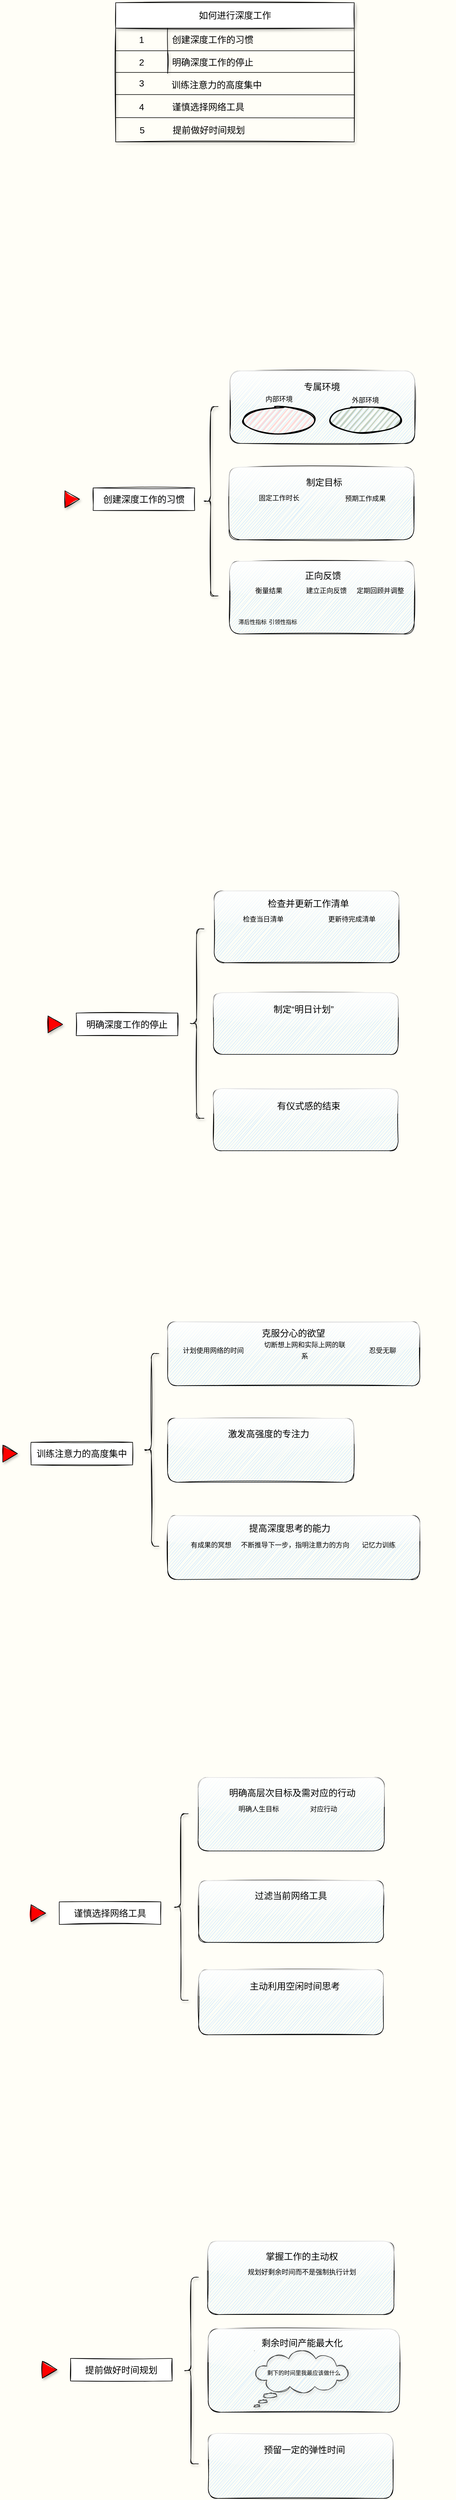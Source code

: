 <mxfile version="14.2.6" type="github">
  <diagram id="ac4Dt_KBg5GD50gWV8oC" name="第 1 页">
    <mxGraphModel dx="1165" dy="1372" grid="0" gridSize="10" guides="1" tooltips="1" connect="1" arrows="1" fold="1" page="1" pageScale="1" pageWidth="1169" pageHeight="827" background="#FFFEF7" math="0" shadow="0">
      <root>
        <mxCell id="0" />
        <mxCell id="1" parent="0" />
        <mxCell id="qWEY_5Er5nwBZzaI58Md-27" value="" style="group;shadow=0;" parent="1" vertex="1" connectable="0">
          <mxGeometry x="320" y="-534" width="430" height="241" as="geometry" />
        </mxCell>
        <mxCell id="qWEY_5Er5nwBZzaI58Md-10" value="&lt;span style=&quot;font-weight: 400; font-size: 16px;&quot;&gt;如何进行深度工作&lt;/span&gt;" style="shape=table;html=1;whiteSpace=wrap;startSize=45;container=1;collapsible=0;childLayout=tableLayout;fixedRows=1;rowLines=0;fontStyle=1;align=center;shadow=1;sketch=1;fontSize=16;swimlaneFillColor=none;fillColor=#FFFFFF;" parent="qWEY_5Er5nwBZzaI58Md-27" vertex="1">
          <mxGeometry y="-5.239" width="422.661" height="246.239" as="geometry" />
        </mxCell>
        <mxCell id="qWEY_5Er5nwBZzaI58Md-11" value="" style="shape=partialRectangle;html=1;whiteSpace=wrap;collapsible=0;dropTarget=0;pointerEvents=0;fillColor=none;top=0;left=0;bottom=1;right=0;points=[[0,0.5],[1,0.5]];portConstraint=eastwest;fontSize=16;" parent="qWEY_5Er5nwBZzaI58Md-10" vertex="1">
          <mxGeometry y="45" width="422.661" height="40" as="geometry" />
        </mxCell>
        <mxCell id="qWEY_5Er5nwBZzaI58Md-12" value="1" style="shape=partialRectangle;html=1;whiteSpace=wrap;connectable=0;fillColor=none;top=0;left=0;bottom=0;right=0;overflow=hidden;fontSize=16;" parent="qWEY_5Er5nwBZzaI58Md-11" vertex="1">
          <mxGeometry width="92" height="40" as="geometry" />
        </mxCell>
        <mxCell id="qWEY_5Er5nwBZzaI58Md-13" value="创建深度工作的习惯" style="shape=partialRectangle;html=1;whiteSpace=wrap;connectable=0;fillColor=none;top=0;left=0;bottom=0;right=0;align=left;spacingLeft=6;overflow=hidden;fontSize=16;" parent="qWEY_5Er5nwBZzaI58Md-11" vertex="1">
          <mxGeometry x="92" width="331" height="40" as="geometry" />
        </mxCell>
        <mxCell id="qWEY_5Er5nwBZzaI58Md-14" value="" style="shape=partialRectangle;html=1;whiteSpace=wrap;collapsible=0;dropTarget=0;pointerEvents=0;fillColor=none;top=0;left=0;bottom=0;right=0;points=[[0,0.5],[1,0.5]];portConstraint=eastwest;fontSize=16;" parent="qWEY_5Er5nwBZzaI58Md-10" vertex="1">
          <mxGeometry y="85" width="422.661" height="40" as="geometry" />
        </mxCell>
        <mxCell id="qWEY_5Er5nwBZzaI58Md-15" value="2" style="shape=partialRectangle;html=1;whiteSpace=wrap;connectable=0;fillColor=none;top=0;left=0;bottom=0;right=0;overflow=hidden;fontSize=16;" parent="qWEY_5Er5nwBZzaI58Md-14" vertex="1">
          <mxGeometry width="92" height="40" as="geometry" />
        </mxCell>
        <mxCell id="qWEY_5Er5nwBZzaI58Md-16" value="明确深度工作的停止" style="shape=partialRectangle;html=1;whiteSpace=wrap;connectable=0;fillColor=none;top=0;left=0;bottom=0;right=0;align=left;spacingLeft=6;overflow=hidden;fontSize=16;" parent="qWEY_5Er5nwBZzaI58Md-14" vertex="1">
          <mxGeometry x="92" width="331" height="40" as="geometry" />
        </mxCell>
        <mxCell id="qWEY_5Er5nwBZzaI58Md-20" value="" style="endArrow=none;html=1;fontSize=16;" parent="qWEY_5Er5nwBZzaI58Md-27" edge="1">
          <mxGeometry width="50" height="50" relative="1" as="geometry">
            <mxPoint y="118.09" as="sourcePoint" />
            <mxPoint x="423" y="118.09" as="targetPoint" />
          </mxGeometry>
        </mxCell>
        <mxCell id="qWEY_5Er5nwBZzaI58Md-21" value="" style="endArrow=none;html=1;entryX=1.006;entryY=1.067;entryDx=0;entryDy=0;entryPerimeter=0;fontSize=16;" parent="qWEY_5Er5nwBZzaI58Md-27" edge="1">
          <mxGeometry width="50" height="50" relative="1" as="geometry">
            <mxPoint y="157.211" as="sourcePoint" />
            <mxPoint x="423" y="157.76" as="targetPoint" />
          </mxGeometry>
        </mxCell>
        <mxCell id="qWEY_5Er5nwBZzaI58Md-23" value="谨慎选择网络工具" style="shape=partialRectangle;html=1;whiteSpace=wrap;connectable=0;fillColor=none;top=0;left=0;bottom=0;right=0;align=left;spacingLeft=6;overflow=hidden;fontSize=16;" parent="qWEY_5Er5nwBZzaI58Md-27" vertex="1">
          <mxGeometry x="92.218" y="160.306" width="328.21" height="38.053" as="geometry" />
        </mxCell>
        <mxCell id="qWEY_5Er5nwBZzaI58Md-24" value="" style="endArrow=none;html=1;entryX=1.006;entryY=1.067;entryDx=0;entryDy=0;entryPerimeter=0;fontSize=16;" parent="qWEY_5Er5nwBZzaI58Md-27" edge="1">
          <mxGeometry width="50" height="50" relative="1" as="geometry">
            <mxPoint y="198.056" as="sourcePoint" />
            <mxPoint x="423" y="198.605" as="targetPoint" />
          </mxGeometry>
        </mxCell>
        <mxCell id="qWEY_5Er5nwBZzaI58Md-26" value="提前做好时间规划" style="shape=partialRectangle;html=1;whiteSpace=wrap;connectable=0;fillColor=none;top=0;left=0;bottom=0;right=0;align=left;spacingLeft=6;overflow=hidden;fontSize=16;" parent="qWEY_5Er5nwBZzaI58Md-27" vertex="1">
          <mxGeometry x="92.798" y="201.337" width="328.21" height="38.053" as="geometry" />
        </mxCell>
        <mxCell id="qWEY_5Er5nwBZzaI58Md-33" value="训练注意力的高度集中" style="shape=partialRectangle;html=1;whiteSpace=wrap;connectable=0;fillColor=none;top=0;left=0;bottom=0;right=0;align=left;spacingLeft=6;overflow=hidden;fontSize=16;" parent="qWEY_5Er5nwBZzaI58Md-27" vertex="1">
          <mxGeometry x="91.025" y="119.39" width="328.588" height="41.913" as="geometry" />
        </mxCell>
        <mxCell id="qWEY_5Er5nwBZzaI58Md-28" value="3" style="shape=partialRectangle;html=1;whiteSpace=wrap;connectable=0;fillColor=none;top=0;left=0;bottom=0;right=0;overflow=hidden;fontSize=16;" parent="qWEY_5Er5nwBZzaI58Md-27" vertex="1">
          <mxGeometry x="-0.996" y="117.963" width="94.449" height="38.053" as="geometry" />
        </mxCell>
        <mxCell id="qWEY_5Er5nwBZzaI58Md-22" value="4" style="shape=partialRectangle;html=1;whiteSpace=wrap;connectable=0;fillColor=none;top=0;left=0;bottom=0;right=0;overflow=hidden;fontSize=16;" parent="qWEY_5Er5nwBZzaI58Md-27" vertex="1">
          <mxGeometry x="-0.997" y="160.311" width="94.449" height="38.053" as="geometry" />
        </mxCell>
        <mxCell id="qWEY_5Er5nwBZzaI58Md-25" value="5" style="shape=partialRectangle;html=1;whiteSpace=wrap;connectable=0;fillColor=none;top=0;left=0;bottom=0;right=0;overflow=hidden;fontSize=16;" parent="qWEY_5Er5nwBZzaI58Md-27" vertex="1">
          <mxGeometry x="0.003" y="201.367" width="94.449" height="38.053" as="geometry" />
        </mxCell>
        <mxCell id="qWEY_5Er5nwBZzaI58Md-45" value="" style="group" parent="1" vertex="1" connectable="0">
          <mxGeometry x="120" y="2007.12" width="230" height="40" as="geometry" />
        </mxCell>
        <mxCell id="qWEY_5Er5nwBZzaI58Md-46" value="&lt;span style=&quot;font-size: 16px ; text-align: left&quot;&gt;训练注意力的高度集中&lt;/span&gt;" style="whiteSpace=wrap;html=1;sketch=1;" parent="qWEY_5Er5nwBZzaI58Md-45" vertex="1">
          <mxGeometry x="50" width="180" height="40" as="geometry" />
        </mxCell>
        <mxCell id="qWEY_5Er5nwBZzaI58Md-47" value="" style="triangle;html=1;whiteSpace=wrap;sketch=1;shadow=1;fillStyle=solid;fillColor=#FF0000;" parent="qWEY_5Er5nwBZzaI58Md-45" vertex="1">
          <mxGeometry y="5" width="26" height="30" as="geometry" />
        </mxCell>
        <mxCell id="qWEY_5Er5nwBZzaI58Md-139" value="" style="group" parent="1" vertex="1" connectable="0">
          <mxGeometry x="230" y="130" width="640" height="447.35" as="geometry" />
        </mxCell>
        <mxCell id="qWEY_5Er5nwBZzaI58Md-41" value="" style="group" parent="qWEY_5Er5nwBZzaI58Md-139" vertex="1" connectable="0">
          <mxGeometry y="189" width="230" height="40" as="geometry" />
        </mxCell>
        <mxCell id="qWEY_5Er5nwBZzaI58Md-1" value="&lt;meta charset=&quot;utf-8&quot;&gt;&lt;span style=&quot;color: rgb(0, 0, 0); font-family: helvetica; font-size: 16px; font-style: normal; font-weight: 400; letter-spacing: normal; text-align: left; text-indent: 0px; text-transform: none; word-spacing: 0px; background-color: rgb(248, 249, 250); display: inline; float: none;&quot;&gt;创建深度工作的习惯&lt;/span&gt;" style="whiteSpace=wrap;html=1;sketch=1;" parent="qWEY_5Er5nwBZzaI58Md-41" vertex="1">
          <mxGeometry x="50" width="180" height="40" as="geometry" />
        </mxCell>
        <mxCell id="qWEY_5Er5nwBZzaI58Md-5" value="" style="triangle;html=1;whiteSpace=wrap;sketch=1;shadow=1;fillStyle=solid;fillColor=#FF0000;" parent="qWEY_5Er5nwBZzaI58Md-41" vertex="1">
          <mxGeometry y="5" width="26" height="30" as="geometry" />
        </mxCell>
        <mxCell id="qWEY_5Er5nwBZzaI58Md-61" value="" style="group" parent="qWEY_5Er5nwBZzaI58Md-139" vertex="1" connectable="0">
          <mxGeometry x="250" y="69" width="390" height="280" as="geometry" />
        </mxCell>
        <mxCell id="qWEY_5Er5nwBZzaI58Md-56" value="" style="whiteSpace=wrap;html=1;shadow=0;sketch=1;fontSize=16;rounded=1;glass=1;fillStyle=hachure;fillColor=#C2E4FF;" parent="qWEY_5Er5nwBZzaI58Md-61" vertex="1">
          <mxGeometry x="42.48" y="-87" width="327.52" height="128.35" as="geometry" />
        </mxCell>
        <mxCell id="qWEY_5Er5nwBZzaI58Md-72" value="" style="group" parent="qWEY_5Er5nwBZzaI58Md-61" vertex="1" connectable="0">
          <mxGeometry x="218" y="-23.34" width="129" height="45" as="geometry" />
        </mxCell>
        <mxCell id="qWEY_5Er5nwBZzaI58Md-73" value="" style="group" parent="qWEY_5Er5nwBZzaI58Md-72" vertex="1" connectable="0">
          <mxGeometry width="129" height="45" as="geometry" />
        </mxCell>
        <mxCell id="qWEY_5Er5nwBZzaI58Md-74" value="" style="ellipse;whiteSpace=wrap;html=1;strokeWidth=2;fillWeight=2;hachureGap=8;fillStyle=dots;sketch=1;rounded=1;shadow=0;glass=1;fontSize=16;fillColor=#C4D0BF;" parent="qWEY_5Er5nwBZzaI58Md-73" vertex="1">
          <mxGeometry width="129" height="45" as="geometry" />
        </mxCell>
        <mxCell id="qWEY_5Er5nwBZzaI58Md-80" value="" style="shape=image;html=1;verticalAlign=top;verticalLabelPosition=bottom;labelBackgroundColor=#ffffff;imageAspect=0;aspect=fixed;image=https://cdn0.iconfinder.com/data/icons/job-seeker/256/front_office_job_seeker_employee_unemployee_work-128.png;rounded=1;shadow=0;glass=1;sketch=1;fillColor=#C4D0BF;fontSize=16;" parent="qWEY_5Er5nwBZzaI58Md-73" vertex="1">
          <mxGeometry x="30" y="8.5" width="28" height="28" as="geometry" />
        </mxCell>
        <mxCell id="qWEY_5Er5nwBZzaI58Md-81" value="" style="shape=image;html=1;verticalAlign=top;verticalLabelPosition=bottom;labelBackgroundColor=#ffffff;imageAspect=0;aspect=fixed;image=https://cdn4.iconfinder.com/data/icons/business-and-finance-colorful-free-hand-drawn-set/100/money_dollars-128.png;rounded=1;shadow=0;glass=1;sketch=1;fillColor=#C4D0BF;fontSize=16;" parent="qWEY_5Er5nwBZzaI58Md-73" vertex="1">
          <mxGeometry x="71" y="8.5" width="28" height="28" as="geometry" />
        </mxCell>
        <mxCell id="qWEY_5Er5nwBZzaI58Md-78" value="&lt;font style=&quot;font-size: 12px&quot;&gt;外部环境&lt;/font&gt;" style="text;html=1;strokeColor=none;fillColor=none;align=center;verticalAlign=middle;whiteSpace=wrap;rounded=0;shadow=0;glass=1;sketch=1;fontSize=16;" parent="qWEY_5Er5nwBZzaI58Md-61" vertex="1">
          <mxGeometry x="243" y="-47.34" width="79" height="20" as="geometry" />
        </mxCell>
        <mxCell id="qWEY_5Er5nwBZzaI58Md-70" value="" style="group" parent="qWEY_5Er5nwBZzaI58Md-61" vertex="1" connectable="0">
          <mxGeometry x="65" y="-48.92" width="129" height="72" as="geometry" />
        </mxCell>
        <mxCell id="qWEY_5Er5nwBZzaI58Md-67" value="" style="group" parent="qWEY_5Er5nwBZzaI58Md-70" vertex="1" connectable="0">
          <mxGeometry y="27" width="129" height="45" as="geometry" />
        </mxCell>
        <mxCell id="qWEY_5Er5nwBZzaI58Md-66" value="" style="group" parent="qWEY_5Er5nwBZzaI58Md-67" vertex="1" connectable="0">
          <mxGeometry width="129" height="45" as="geometry" />
        </mxCell>
        <mxCell id="qWEY_5Er5nwBZzaI58Md-59" value="" style="ellipse;whiteSpace=wrap;html=1;strokeWidth=2;fillWeight=2;hachureGap=8;fillStyle=dots;sketch=1;rounded=1;shadow=0;glass=1;fontSize=16;fillColor=#FFDAD9;" parent="qWEY_5Er5nwBZzaI58Md-66" vertex="1">
          <mxGeometry width="129" height="45" as="geometry" />
        </mxCell>
        <mxCell id="qWEY_5Er5nwBZzaI58Md-62" value="" style="shape=image;html=1;verticalAlign=top;verticalLabelPosition=bottom;labelBackgroundColor=#ffffff;imageAspect=0;aspect=fixed;image=https://cdn2.iconfinder.com/data/icons/artificial-intelligence-6/64/ArtificialIntelligence1-128.png;rounded=1;shadow=0;glass=1;sketch=1;fillColor=#C4D0BF;fontSize=16;" parent="qWEY_5Er5nwBZzaI58Md-67" vertex="1">
          <mxGeometry x="13" y="8.69" width="27.63" height="27.63" as="geometry" />
        </mxCell>
        <mxCell id="qWEY_5Er5nwBZzaI58Md-63" value="" style="shape=image;html=1;verticalAlign=top;verticalLabelPosition=bottom;labelBackgroundColor=#ffffff;imageAspect=0;image=https://cdn3.iconfinder.com/data/icons/travelling-icon-set-ii-part/800/slippers-128.png;rounded=1;shadow=0;glass=1;sketch=1;fillColor=#C4D0BF;fontSize=16;aspect=fixed;" parent="qWEY_5Er5nwBZzaI58Md-67" vertex="1">
          <mxGeometry x="47.68" y="8.69" width="27.63" height="27.63" as="geometry" />
        </mxCell>
        <mxCell id="qWEY_5Er5nwBZzaI58Md-65" value="" style="shape=image;html=1;verticalAlign=top;verticalLabelPosition=bottom;labelBackgroundColor=#ffffff;imageAspect=0;aspect=fixed;image=https://cdn0.iconfinder.com/data/icons/infectious-pandemics-2/480/07-healthy-128.png;rounded=1;shadow=0;glass=1;sketch=1;fillColor=#C4D0BF;fontSize=16;" parent="qWEY_5Er5nwBZzaI58Md-67" vertex="1">
          <mxGeometry x="84" y="8.69" width="27.63" height="27.63" as="geometry" />
        </mxCell>
        <mxCell id="qWEY_5Er5nwBZzaI58Md-69" value="&lt;font style=&quot;font-size: 12px&quot;&gt;内部环境&lt;/font&gt;" style="text;html=1;strokeColor=none;fillColor=none;align=center;verticalAlign=middle;whiteSpace=wrap;rounded=0;shadow=0;glass=1;sketch=1;fontSize=16;" parent="qWEY_5Er5nwBZzaI58Md-70" vertex="1">
          <mxGeometry x="25" width="79" height="20" as="geometry" />
        </mxCell>
        <mxCell id="qWEY_5Er5nwBZzaI58Md-92" value="" style="whiteSpace=wrap;html=1;shadow=0;sketch=1;fontSize=16;rounded=1;glass=1;fillStyle=hachure;fillColor=#C2E4FF;" parent="qWEY_5Er5nwBZzaI58Md-61" vertex="1">
          <mxGeometry x="41" y="83.37" width="327.52" height="128.35" as="geometry" />
        </mxCell>
        <mxCell id="qWEY_5Er5nwBZzaI58Md-93" value="" style="shape=image;html=1;verticalAlign=top;verticalLabelPosition=bottom;labelBackgroundColor=#ffffff;imageAspect=0;aspect=fixed;image=https://cdn0.iconfinder.com/data/icons/business-collection-2027/60/time-passing-128.png;rounded=0;shadow=0;glass=0;sketch=1;fillColor=none;gradientColor=none;fontSize=16;fontColor=#000000;" parent="qWEY_5Er5nwBZzaI58Md-61" vertex="1">
          <mxGeometry x="109.5" y="154" width="40" height="40" as="geometry" />
        </mxCell>
        <mxCell id="qWEY_5Er5nwBZzaI58Md-94" value="&lt;font style=&quot;font-size: 16px&quot;&gt;制定目标&lt;br&gt;&lt;/font&gt;" style="text;html=1;strokeColor=none;fillColor=none;align=center;verticalAlign=middle;whiteSpace=wrap;rounded=0;shadow=0;glass=1;sketch=1;fontSize=16;" parent="qWEY_5Er5nwBZzaI58Md-61" vertex="1">
          <mxGeometry x="170" y="100" width="79" height="20" as="geometry" />
        </mxCell>
        <mxCell id="qWEY_5Er5nwBZzaI58Md-95" value="&lt;font style=&quot;font-size: 12px&quot;&gt;固定工作时长&lt;/font&gt;" style="text;html=1;strokeColor=none;fillColor=none;align=center;verticalAlign=middle;whiteSpace=wrap;rounded=0;shadow=0;glass=1;sketch=1;fontSize=16;" parent="qWEY_5Er5nwBZzaI58Md-61" vertex="1">
          <mxGeometry x="90" y="126.0" width="79" height="20" as="geometry" />
        </mxCell>
        <mxCell id="qWEY_5Er5nwBZzaI58Md-97" value="&lt;font style=&quot;font-size: 12px&quot;&gt;预期工作成果&lt;/font&gt;" style="text;html=1;strokeColor=none;fillColor=none;align=center;verticalAlign=middle;whiteSpace=wrap;rounded=0;shadow=0;glass=1;sketch=1;fontSize=16;" parent="qWEY_5Er5nwBZzaI58Md-61" vertex="1">
          <mxGeometry x="243" y="127" width="79" height="20" as="geometry" />
        </mxCell>
        <mxCell id="qWEY_5Er5nwBZzaI58Md-105" value="" style="shape=image;html=1;verticalAlign=top;verticalLabelPosition=bottom;labelBackgroundColor=#ffffff;imageAspect=0;aspect=fixed;image=https://cdn0.iconfinder.com/data/icons/web-development-79/32/development_computer_website_check_result-128.png;rounded=0;shadow=0;glass=0;sketch=1;fillColor=none;gradientColor=none;fontSize=16;fontColor=#000000;" parent="qWEY_5Er5nwBZzaI58Md-61" vertex="1">
          <mxGeometry x="262.5" y="153" width="40" height="40" as="geometry" />
        </mxCell>
        <mxCell id="qWEY_5Er5nwBZzaI58Md-90" value="&lt;font style=&quot;font-size: 16px&quot;&gt;专属环境&lt;/font&gt;" style="text;html=1;strokeColor=none;fillColor=none;align=center;verticalAlign=middle;whiteSpace=wrap;rounded=0;shadow=0;glass=1;sketch=1;fontSize=16;" parent="qWEY_5Er5nwBZzaI58Md-139" vertex="1">
          <mxGeometry x="415.74" width="79" height="20" as="geometry" />
        </mxCell>
        <mxCell id="qWEY_5Er5nwBZzaI58Md-100" value="" style="whiteSpace=wrap;html=1;shadow=0;sketch=1;fontSize=16;rounded=1;glass=1;fillStyle=hachure;fillColor=#C2E4FF;" parent="qWEY_5Er5nwBZzaI58Md-139" vertex="1">
          <mxGeometry x="291.48" y="319" width="327.52" height="128.35" as="geometry" />
        </mxCell>
        <mxCell id="qWEY_5Er5nwBZzaI58Md-101" value="&lt;font style=&quot;font-size: 16px&quot;&gt;正向反馈&lt;br&gt;&lt;/font&gt;" style="text;html=1;strokeColor=none;fillColor=none;align=center;verticalAlign=middle;whiteSpace=wrap;rounded=0;shadow=0;glass=1;sketch=1;fontSize=16;" parent="qWEY_5Er5nwBZzaI58Md-139" vertex="1">
          <mxGeometry x="417.74" y="334" width="79" height="20" as="geometry" />
        </mxCell>
        <mxCell id="qWEY_5Er5nwBZzaI58Md-103" value="" style="shape=image;html=1;verticalAlign=top;verticalLabelPosition=bottom;labelBackgroundColor=#ffffff;imageAspect=0;aspect=fixed;image=https://cdn4.iconfinder.com/data/icons/miu/24/circle-sync-backup-2-glyph-128.png;rounded=0;shadow=0;glass=0;sketch=1;fillColor=none;gradientColor=none;fontSize=16;fontColor=#33333333;dashed=1;dashPattern=1 1;opacity=65;" parent="qWEY_5Er5nwBZzaI58Md-139" vertex="1">
          <mxGeometry x="444.74" y="381" width="50" height="50" as="geometry" />
        </mxCell>
        <mxCell id="qWEY_5Er5nwBZzaI58Md-104" value="" style="shape=image;html=1;verticalAlign=top;verticalLabelPosition=bottom;labelBackgroundColor=#ffffff;imageAspect=0;aspect=fixed;image=https://cdn0.iconfinder.com/data/icons/pinpoint-interface/48/repair-calendar-128.png;rounded=0;shadow=0;glass=0;sketch=1;fillColor=none;gradientColor=none;fontSize=16;fontColor=#000000;opacity=65;" parent="qWEY_5Er5nwBZzaI58Md-139" vertex="1">
          <mxGeometry x="534" y="384" width="50" height="50" as="geometry" />
        </mxCell>
        <mxCell id="qWEY_5Er5nwBZzaI58Md-108" value="" style="shape=image;html=1;verticalAlign=top;verticalLabelPosition=bottom;labelBackgroundColor=#ffffff;imageAspect=0;aspect=fixed;image=https://cdn0.iconfinder.com/data/icons/infographic-bar-vol-9/512/1-128.png;rounded=0;shadow=0;glass=0;dashed=1;dashPattern=1 1;sketch=1;fillColor=none;gradientColor=none;fontSize=16;fontColor=#000000;" parent="qWEY_5Er5nwBZzaI58Md-139" vertex="1">
          <mxGeometry x="312" y="381" width="40" height="40" as="geometry" />
        </mxCell>
        <mxCell id="qWEY_5Er5nwBZzaI58Md-109" value="&lt;span style=&quot;font-size: 12px&quot;&gt;衡量结果&lt;/span&gt;" style="text;html=1;strokeColor=none;fillColor=none;align=center;verticalAlign=middle;whiteSpace=wrap;rounded=0;shadow=0;glass=1;sketch=1;fontSize=16;" parent="qWEY_5Er5nwBZzaI58Md-139" vertex="1">
          <mxGeometry x="321.5" y="359" width="79" height="20" as="geometry" />
        </mxCell>
        <mxCell id="qWEY_5Er5nwBZzaI58Md-110" value="" style="shape=image;html=1;verticalAlign=top;verticalLabelPosition=bottom;labelBackgroundColor=#ffffff;imageAspect=0;aspect=fixed;image=https://cdn4.iconfinder.com/data/icons/online-marketing-hand-drawn-vol-1/52/bar__barchart__business__graph__report__analytics__diagram-128.png;rounded=0;shadow=0;glass=0;dashed=1;dashPattern=1 1;sketch=1;fillColor=none;gradientColor=none;fontSize=16;fontColor=#000000;" parent="qWEY_5Er5nwBZzaI58Md-139" vertex="1">
          <mxGeometry x="371.5" y="384" width="30" height="30" as="geometry" />
        </mxCell>
        <mxCell id="qWEY_5Er5nwBZzaI58Md-111" value="&lt;span style=&quot;font-size: 10px;&quot;&gt;滞后性指标&lt;/span&gt;" style="text;html=1;strokeColor=none;fillColor=none;align=center;verticalAlign=middle;whiteSpace=wrap;rounded=0;shadow=0;glass=1;sketch=1;fontSize=10;" parent="qWEY_5Er5nwBZzaI58Md-139" vertex="1">
          <mxGeometry x="292.5" y="416" width="79" height="20" as="geometry" />
        </mxCell>
        <mxCell id="qWEY_5Er5nwBZzaI58Md-112" value="&lt;span style=&quot;font-size: 10px;&quot;&gt;引领性指标&lt;/span&gt;" style="text;html=1;strokeColor=none;fillColor=none;align=center;verticalAlign=middle;whiteSpace=wrap;rounded=0;shadow=0;glass=1;sketch=1;fontSize=10;" parent="qWEY_5Er5nwBZzaI58Md-139" vertex="1">
          <mxGeometry x="347" y="416" width="79" height="20" as="geometry" />
        </mxCell>
        <mxCell id="qWEY_5Er5nwBZzaI58Md-113" value="&lt;span style=&quot;font-size: 12px&quot;&gt;建立正向反馈&lt;/span&gt;" style="text;html=1;strokeColor=none;fillColor=none;align=center;verticalAlign=middle;whiteSpace=wrap;rounded=0;shadow=0;glass=1;sketch=1;fontSize=16;" parent="qWEY_5Er5nwBZzaI58Md-139" vertex="1">
          <mxGeometry x="423.74" y="359" width="79" height="20" as="geometry" />
        </mxCell>
        <mxCell id="qWEY_5Er5nwBZzaI58Md-114" value="&lt;span style=&quot;font-size: 12px&quot;&gt;定期回顾并调整&lt;br&gt;&lt;/span&gt;" style="text;html=1;strokeColor=none;fillColor=none;align=center;verticalAlign=middle;whiteSpace=wrap;rounded=0;shadow=0;glass=1;sketch=1;fontSize=16;" parent="qWEY_5Er5nwBZzaI58Md-139" vertex="1">
          <mxGeometry x="514" y="359" width="90" height="20" as="geometry" />
        </mxCell>
        <mxCell id="qWEY_5Er5nwBZzaI58Md-54" value="" style="shape=curlyBracket;whiteSpace=wrap;html=1;rounded=1;shadow=1;sketch=1;fillColor=#FF0000;fontSize=16;direction=east;" parent="qWEY_5Er5nwBZzaI58Md-139" vertex="1">
          <mxGeometry x="245" y="45" width="26.55" height="335" as="geometry" />
        </mxCell>
        <mxCell id="qWEY_5Er5nwBZzaI58Md-150" value="" style="group" parent="1" vertex="1" connectable="0">
          <mxGeometry x="200" y="1070" width="640" height="430.92" as="geometry" />
        </mxCell>
        <mxCell id="qWEY_5Er5nwBZzaI58Md-42" value="" style="group" parent="qWEY_5Er5nwBZzaI58Md-150" vertex="1" connectable="0">
          <mxGeometry y="177.92" width="230" height="40" as="geometry" />
        </mxCell>
        <mxCell id="qWEY_5Er5nwBZzaI58Md-43" value="&lt;span style=&quot;color: rgb(0 , 0 , 0) ; font-family: &amp;#34;helvetica&amp;#34; ; font-size: 16px ; font-style: normal ; font-weight: 400 ; letter-spacing: normal ; text-align: left ; text-indent: 0px ; text-transform: none ; word-spacing: 0px ; background-color: rgb(248 , 249 , 250) ; display: inline ; float: none&quot;&gt;明确深度工作的停止&lt;/span&gt;" style="whiteSpace=wrap;html=1;sketch=1;" parent="qWEY_5Er5nwBZzaI58Md-42" vertex="1">
          <mxGeometry x="50" width="180" height="40" as="geometry" />
        </mxCell>
        <mxCell id="qWEY_5Er5nwBZzaI58Md-44" value="" style="triangle;html=1;whiteSpace=wrap;sketch=1;shadow=1;fillStyle=solid;fillColor=#FF0000;" parent="qWEY_5Er5nwBZzaI58Md-42" vertex="1">
          <mxGeometry y="5" width="26" height="30" as="geometry" />
        </mxCell>
        <mxCell id="qWEY_5Er5nwBZzaI58Md-116" value="" style="group" parent="qWEY_5Er5nwBZzaI58Md-150" vertex="1" connectable="0">
          <mxGeometry x="250" y="48.92" width="390" height="315.04" as="geometry" />
        </mxCell>
        <mxCell id="qWEY_5Er5nwBZzaI58Md-118" value="" style="whiteSpace=wrap;html=1;shadow=0;sketch=1;fontSize=16;rounded=1;glass=1;fillStyle=hachure;fillColor=#C2E4FF;" parent="qWEY_5Er5nwBZzaI58Md-116" vertex="1">
          <mxGeometry x="44.48" y="-87" width="327.52" height="127" as="geometry" />
        </mxCell>
        <mxCell id="qWEY_5Er5nwBZzaI58Md-125" value="" style="group" parent="qWEY_5Er5nwBZzaI58Md-116" vertex="1" connectable="0">
          <mxGeometry x="67" y="-48.92" width="129" height="72" as="geometry" />
        </mxCell>
        <mxCell id="qWEY_5Er5nwBZzaI58Md-132" value="&lt;font style=&quot;font-size: 12px&quot;&gt;检查当日清单&lt;/font&gt;" style="text;html=1;strokeColor=none;fillColor=none;align=center;verticalAlign=middle;whiteSpace=wrap;rounded=0;shadow=0;glass=1;sketch=1;fontSize=16;" parent="qWEY_5Er5nwBZzaI58Md-125" vertex="1">
          <mxGeometry x="25" width="79" height="20" as="geometry" />
        </mxCell>
        <mxCell id="qWEY_5Er5nwBZzaI58Md-133" value="" style="whiteSpace=wrap;html=1;shadow=0;sketch=1;fontSize=16;rounded=1;glass=1;fillStyle=hachure;fillColor=#C2E4FF;" parent="qWEY_5Er5nwBZzaI58Md-116" vertex="1">
          <mxGeometry x="43" y="92.99" width="327.52" height="109.11" as="geometry" />
        </mxCell>
        <mxCell id="qWEY_5Er5nwBZzaI58Md-135" value="&lt;font style=&quot;font-size: 16px&quot;&gt;制定“明日计划”&lt;br&gt;&lt;/font&gt;" style="text;html=1;strokeColor=none;fillColor=none;align=center;verticalAlign=middle;whiteSpace=wrap;rounded=0;shadow=0;glass=1;sketch=1;fontSize=16;" parent="qWEY_5Er5nwBZzaI58Md-116" vertex="1">
          <mxGeometry x="143.02" y="111.99" width="120" height="20" as="geometry" />
        </mxCell>
        <mxCell id="qWEY_5Er5nwBZzaI58Md-140" value="&lt;font style=&quot;font-size: 16px&quot;&gt;检查并更新工作清单&lt;br&gt;&lt;/font&gt;" style="text;html=1;strokeColor=none;fillColor=none;align=center;verticalAlign=middle;whiteSpace=wrap;rounded=0;shadow=0;glass=1;sketch=1;fontSize=16;" parent="qWEY_5Er5nwBZzaI58Md-116" vertex="1">
          <mxGeometry x="124.25" y="-75" width="174.5" height="20" as="geometry" />
        </mxCell>
        <mxCell id="qWEY_5Er5nwBZzaI58Md-142" value="" style="shape=curlyBracket;whiteSpace=wrap;html=1;rounded=1;shadow=1;sketch=1;fillColor=#FF0000;fontSize=16;direction=east;" parent="qWEY_5Er5nwBZzaI58Md-116" vertex="1">
          <mxGeometry y="-19.96" width="26.55" height="335" as="geometry" />
        </mxCell>
        <mxCell id="qWEY_5Er5nwBZzaI58Md-144" value="" style="shape=image;html=1;verticalAlign=top;verticalLabelPosition=bottom;labelBackgroundColor=#ffffff;imageAspect=0;aspect=fixed;image=https://cdn2.iconfinder.com/data/icons/marketing-office/64/Marketing_Icon_Outline-17-128.png;rounded=0;shadow=0;glass=0;dashed=1;dashPattern=1 1;sketch=1;fillColor=none;gradientColor=none;fontSize=10;fontColor=#000000;opacity=70;" parent="qWEY_5Er5nwBZzaI58Md-116" vertex="1">
          <mxGeometry x="264.5" y="-21.92" width="45" height="45" as="geometry" />
        </mxCell>
        <mxCell id="qWEY_5Er5nwBZzaI58Md-147" value="" style="shape=image;html=1;verticalAlign=top;verticalLabelPosition=bottom;labelBackgroundColor=#ffffff;imageAspect=0;aspect=fixed;image=https://cdn2.iconfinder.com/data/icons/date-and-time-fill-outline/64/Calendar_month_date_schedule_event_done-128.png;rounded=0;shadow=0;glass=0;dashed=1;dashPattern=1 1;sketch=1;fillColor=none;gradientColor=none;fontSize=10;fontColor=#000000;opacity=60;" parent="qWEY_5Er5nwBZzaI58Md-116" vertex="1">
          <mxGeometry x="175.52" y="131.99" width="60" height="60" as="geometry" />
        </mxCell>
        <mxCell id="qWEY_5Er5nwBZzaI58Md-141" value="" style="whiteSpace=wrap;html=1;shadow=0;sketch=1;fontSize=16;rounded=1;glass=1;fillStyle=hachure;fillColor=#C2E4FF;" parent="qWEY_5Er5nwBZzaI58Md-150" vertex="1">
          <mxGeometry x="293" y="311.42" width="327.52" height="110" as="geometry" />
        </mxCell>
        <mxCell id="qWEY_5Er5nwBZzaI58Md-124" value="&lt;font style=&quot;font-size: 12px&quot;&gt;更新待完成清单&lt;/font&gt;" style="text;html=1;strokeColor=none;fillColor=none;align=center;verticalAlign=middle;whiteSpace=wrap;rounded=0;shadow=0;glass=1;sketch=1;fontSize=16;" parent="qWEY_5Er5nwBZzaI58Md-150" vertex="1">
          <mxGeometry x="495" width="87" height="20" as="geometry" />
        </mxCell>
        <mxCell id="qWEY_5Er5nwBZzaI58Md-143" value="" style="shape=image;html=1;verticalAlign=top;verticalLabelPosition=bottom;labelBackgroundColor=#ffffff;imageAspect=0;aspect=fixed;image=https://cdn2.iconfinder.com/data/icons/new-year-s-hand-drawn-basic/64/checklist-128.png;rounded=0;shadow=0;glass=0;dashed=1;dashPattern=1 1;sketch=1;fillColor=none;gradientColor=none;fontSize=10;fontColor=#000000;" parent="qWEY_5Er5nwBZzaI58Md-150" vertex="1">
          <mxGeometry x="361.5" y="28.96" width="40" height="40" as="geometry" />
        </mxCell>
        <mxCell id="qWEY_5Er5nwBZzaI58Md-146" value="&lt;font style=&quot;font-size: 16px&quot;&gt;有仪式感的结束&lt;br&gt;&lt;/font&gt;" style="text;html=1;strokeColor=none;fillColor=none;align=center;verticalAlign=middle;whiteSpace=wrap;rounded=0;shadow=0;glass=1;sketch=1;fontSize=16;" parent="qWEY_5Er5nwBZzaI58Md-150" vertex="1">
          <mxGeometry x="402" y="332.42" width="120" height="20" as="geometry" />
        </mxCell>
        <mxCell id="qWEY_5Er5nwBZzaI58Md-148" value="" style="shape=image;html=1;verticalAlign=top;verticalLabelPosition=bottom;labelBackgroundColor=#ffffff;imageAspect=0;aspect=fixed;image=https://cdn0.iconfinder.com/data/icons/communication-technology/500/website_sparkles-128.png;rounded=0;shadow=0;glass=0;dashed=1;dashPattern=1 1;sketch=1;fillColor=none;gradientColor=none;fontSize=10;fontColor=#000000;opacity=65;" parent="qWEY_5Er5nwBZzaI58Md-150" vertex="1">
          <mxGeometry x="393" y="319.0" width="129" height="129" as="geometry" />
        </mxCell>
        <mxCell id="qWEY_5Er5nwBZzaI58Md-251" value="" style="group" parent="1" vertex="1" connectable="0">
          <mxGeometry x="170" y="2594" width="752" height="480" as="geometry" />
        </mxCell>
        <mxCell id="qWEY_5Er5nwBZzaI58Md-48" value="" style="group" parent="qWEY_5Er5nwBZzaI58Md-251" vertex="1" connectable="0">
          <mxGeometry y="226" width="230" height="40" as="geometry" />
        </mxCell>
        <mxCell id="qWEY_5Er5nwBZzaI58Md-49" value="&lt;span style=&quot;font-size: 16px ; text-align: left&quot;&gt;谨慎选择网络工具&lt;/span&gt;" style="whiteSpace=wrap;html=1;sketch=1;" parent="qWEY_5Er5nwBZzaI58Md-48" vertex="1">
          <mxGeometry x="50" width="180" height="40" as="geometry" />
        </mxCell>
        <mxCell id="qWEY_5Er5nwBZzaI58Md-50" value="" style="triangle;html=1;whiteSpace=wrap;sketch=1;shadow=1;fillStyle=solid;fillColor=#FF0000;" parent="qWEY_5Er5nwBZzaI58Md-48" vertex="1">
          <mxGeometry y="5" width="26" height="30" as="geometry" />
        </mxCell>
        <mxCell id="qWEY_5Er5nwBZzaI58Md-218" value="" style="group" parent="qWEY_5Er5nwBZzaI58Md-251" vertex="1" connectable="0">
          <mxGeometry x="252" width="500" height="480" as="geometry" />
        </mxCell>
        <mxCell id="qWEY_5Er5nwBZzaI58Md-247" value="" style="whiteSpace=wrap;html=1;shadow=0;sketch=1;fontSize=16;rounded=1;glass=1;fillStyle=hachure;fillColor=#C2E4FF;" parent="qWEY_5Er5nwBZzaI58Md-218" vertex="1">
          <mxGeometry x="45" y="346" width="327.52" height="115.11" as="geometry" />
        </mxCell>
        <mxCell id="qWEY_5Er5nwBZzaI58Md-220" value="&lt;font&gt;主动利用空闲时间思考&lt;br&gt;&lt;/font&gt;" style="text;html=1;strokeColor=none;fillColor=none;align=center;verticalAlign=middle;whiteSpace=wrap;rounded=0;shadow=0;glass=1;sketch=1;fontSize=16;" parent="qWEY_5Er5nwBZzaI58Md-218" vertex="1">
          <mxGeometry x="120" y="364.62" width="191.24" height="20" as="geometry" />
        </mxCell>
        <mxCell id="qWEY_5Er5nwBZzaI58Md-221" value="" style="shape=curlyBracket;whiteSpace=wrap;html=1;rounded=1;shadow=1;sketch=1;fillColor=#FF0000;fontSize=16;direction=east;" parent="qWEY_5Er5nwBZzaI58Md-218" vertex="1">
          <mxGeometry y="70" width="26.55" height="330" as="geometry" />
        </mxCell>
        <mxCell id="qWEY_5Er5nwBZzaI58Md-223" value="" style="whiteSpace=wrap;html=1;shadow=0;sketch=1;fontSize=16;rounded=1;glass=1;fillStyle=hachure;fillColor=#C2E4FF;" parent="qWEY_5Er5nwBZzaI58Md-218" vertex="1">
          <mxGeometry x="45" y="188.57" width="327.52" height="109.11" as="geometry" />
        </mxCell>
        <mxCell id="qWEY_5Er5nwBZzaI58Md-224" value="&lt;font style=&quot;font-size: 16px&quot;&gt;过滤当前网络工具&lt;br&gt;&lt;/font&gt;" style="text;html=1;strokeColor=none;fillColor=none;align=center;verticalAlign=middle;whiteSpace=wrap;rounded=0;shadow=0;glass=1;sketch=1;fontSize=16;" parent="qWEY_5Er5nwBZzaI58Md-218" vertex="1">
          <mxGeometry x="129.27" y="204.99" width="158.98" height="20" as="geometry" />
        </mxCell>
        <mxCell id="qWEY_5Er5nwBZzaI58Md-226" value="" style="group" parent="qWEY_5Er5nwBZzaI58Md-218" vertex="1" connectable="0">
          <mxGeometry x="37" width="457.52" height="136" as="geometry" />
        </mxCell>
        <mxCell id="qWEY_5Er5nwBZzaI58Md-227" value="" style="whiteSpace=wrap;html=1;shadow=0;sketch=1;fontSize=16;rounded=1;glass=1;fillStyle=hachure;fillColor=#C2E4FF;" parent="qWEY_5Er5nwBZzaI58Md-226" vertex="1">
          <mxGeometry x="7" y="6" width="330" height="130" as="geometry" />
        </mxCell>
        <mxCell id="qWEY_5Er5nwBZzaI58Md-235" value="&lt;font style=&quot;font-size: 16px&quot;&gt;明确高层次目标及需对应的行动&lt;br&gt;&lt;/font&gt;" style="text;html=1;strokeColor=none;fillColor=none;align=center;verticalAlign=middle;whiteSpace=wrap;rounded=0;shadow=0;glass=1;sketch=1;fontSize=16;" parent="qWEY_5Er5nwBZzaI58Md-226" vertex="1">
          <mxGeometry x="44.76" y="22" width="258.49" height="22.22" as="geometry" />
        </mxCell>
        <mxCell id="qWEY_5Er5nwBZzaI58Md-236" value="&lt;span style=&quot;font-size: 12px&quot;&gt;明确人生目标&lt;/span&gt;" style="text;html=1;strokeColor=none;fillColor=none;align=center;verticalAlign=middle;whiteSpace=wrap;rounded=0;shadow=0;glass=1;sketch=1;fontSize=16;" parent="qWEY_5Er5nwBZzaI58Md-226" vertex="1">
          <mxGeometry x="57" y="49.221" width="115" height="22.222" as="geometry" />
        </mxCell>
        <mxCell id="qWEY_5Er5nwBZzaI58Md-242" value="" style="shape=image;html=1;verticalAlign=top;verticalLabelPosition=bottom;labelBackgroundColor=#ffffff;imageAspect=0;aspect=fixed;image=https://cdn4.iconfinder.com/data/icons/camping-hand-drawn/40/camping_hand_drawn_icon_-01-128.png;rounded=0;shadow=1;glass=0;dashed=1;dashPattern=1 1;sketch=1;fillColor=#4D4D4D;gradientColor=none;fontSize=10;fontColor=#000000;opacity=80;" parent="qWEY_5Er5nwBZzaI58Md-226" vertex="1">
          <mxGeometry x="88.72" y="75.44" width="45" height="45" as="geometry" />
        </mxCell>
        <mxCell id="qWEY_5Er5nwBZzaI58Md-243" value="&lt;span style=&quot;font-size: 12px&quot;&gt;对应行动&lt;/span&gt;" style="text;html=1;strokeColor=none;fillColor=none;align=center;verticalAlign=middle;whiteSpace=wrap;rounded=0;shadow=0;glass=1;sketch=1;fontSize=16;" parent="qWEY_5Er5nwBZzaI58Md-226" vertex="1">
          <mxGeometry x="172" y="49.221" width="115" height="22.222" as="geometry" />
        </mxCell>
        <mxCell id="qWEY_5Er5nwBZzaI58Md-245" value="" style="shape=image;html=1;verticalAlign=top;verticalLabelPosition=bottom;labelBackgroundColor=#ffffff;imageAspect=0;aspect=fixed;image=https://cdn2.iconfinder.com/data/icons/essential-web-1-1/50/list-checklists-note-to-do-128.png;rounded=0;shadow=1;glass=0;dashed=1;dashPattern=1 1;sketch=1;fillColor=#4D4D4D;gradientColor=none;fontSize=10;fontColor=#000000;opacity=80;" parent="qWEY_5Er5nwBZzaI58Md-226" vertex="1">
          <mxGeometry x="209.5" y="77.94" width="40" height="40" as="geometry" />
        </mxCell>
        <mxCell id="qWEY_5Er5nwBZzaI58Md-246" value="" style="shape=image;html=1;verticalAlign=top;verticalLabelPosition=bottom;labelBackgroundColor=#ffffff;imageAspect=0;aspect=fixed;image=https://cdn4.iconfinder.com/data/icons/app-custom-ui-1/48/Bin-128.png;rounded=0;shadow=1;glass=0;dashed=1;dashPattern=1 1;sketch=1;fillColor=#4D4D4D;gradientColor=none;fontSize=10;fontColor=#000000;opacity=60;" parent="qWEY_5Er5nwBZzaI58Md-218" vertex="1">
          <mxGeometry x="183.76" y="234" width="50" height="50" as="geometry" />
        </mxCell>
        <mxCell id="qWEY_5Er5nwBZzaI58Md-249" value="" style="shape=image;html=1;verticalAlign=top;verticalLabelPosition=bottom;labelBackgroundColor=#ffffff;imageAspect=0;aspect=fixed;image=https://cdn0.iconfinder.com/data/icons/e-commerce-line-style/32/ecommerce_line_style-14-128.png;rounded=0;shadow=1;glass=0;dashed=1;dashPattern=1 1;sketch=1;fillColor=#4D4D4D;gradientColor=none;fontSize=10;fontColor=#000000;" parent="qWEY_5Er5nwBZzaI58Md-218" vertex="1">
          <mxGeometry x="180.62" y="384.62" width="70" height="70" as="geometry" />
        </mxCell>
        <mxCell id="qWEY_5Er5nwBZzaI58Md-273" value="" style="group" parent="1" vertex="1" connectable="0">
          <mxGeometry x="190" y="3420" width="650" height="455.11" as="geometry" />
        </mxCell>
        <mxCell id="qWEY_5Er5nwBZzaI58Md-51" value="" style="group" parent="qWEY_5Er5nwBZzaI58Md-273" vertex="1" connectable="0">
          <mxGeometry y="207.55" width="230" height="40" as="geometry" />
        </mxCell>
        <mxCell id="qWEY_5Er5nwBZzaI58Md-52" value="&lt;span style=&quot;font-size: 16px ; text-align: left&quot;&gt;提前做好时间规划&lt;/span&gt;" style="whiteSpace=wrap;html=1;sketch=1;" parent="qWEY_5Er5nwBZzaI58Md-51" vertex="1">
          <mxGeometry x="50" width="180" height="40" as="geometry" />
        </mxCell>
        <mxCell id="qWEY_5Er5nwBZzaI58Md-53" value="" style="triangle;html=1;whiteSpace=wrap;sketch=1;shadow=1;fillStyle=solid;fillColor=#FF0000;" parent="qWEY_5Er5nwBZzaI58Md-51" vertex="1">
          <mxGeometry y="5" width="26" height="30" as="geometry" />
        </mxCell>
        <mxCell id="qWEY_5Er5nwBZzaI58Md-252" value="" style="whiteSpace=wrap;html=1;shadow=0;sketch=1;fontSize=16;rounded=1;glass=1;fillStyle=hachure;fillColor=#C2E4FF;" parent="qWEY_5Er5nwBZzaI58Md-273" vertex="1">
          <mxGeometry x="294" y="339.99" width="327.52" height="115.11" as="geometry" />
        </mxCell>
        <mxCell id="qWEY_5Er5nwBZzaI58Md-253" value="&lt;font&gt;预留一定的弹性时间&lt;br&gt;&lt;/font&gt;" style="text;html=1;strokeColor=none;fillColor=none;align=center;verticalAlign=middle;whiteSpace=wrap;rounded=0;shadow=0;glass=1;sketch=1;fontSize=16;" parent="qWEY_5Er5nwBZzaI58Md-273" vertex="1">
          <mxGeometry x="369" y="358.61" width="191.24" height="20" as="geometry" />
        </mxCell>
        <mxCell id="qWEY_5Er5nwBZzaI58Md-254" value="" style="shape=curlyBracket;whiteSpace=wrap;html=1;rounded=1;shadow=1;sketch=1;fillColor=#FF0000;fontSize=16;direction=east;" parent="qWEY_5Er5nwBZzaI58Md-273" vertex="1">
          <mxGeometry x="250" y="63.99" width="26.55" height="330" as="geometry" />
        </mxCell>
        <mxCell id="qWEY_5Er5nwBZzaI58Md-255" value="" style="whiteSpace=wrap;html=1;shadow=0;sketch=1;fontSize=16;rounded=1;glass=1;fillStyle=hachure;fillColor=#C2E4FF;" parent="qWEY_5Er5nwBZzaI58Md-273" vertex="1">
          <mxGeometry x="294" y="155.28" width="339" height="147.43" as="geometry" />
        </mxCell>
        <mxCell id="qWEY_5Er5nwBZzaI58Md-256" value="&lt;font style=&quot;font-size: 16px&quot;&gt;剩余时间产能最大化&lt;br&gt;&lt;/font&gt;" style="text;html=1;strokeColor=none;fillColor=none;align=center;verticalAlign=middle;whiteSpace=wrap;rounded=0;shadow=0;glass=1;sketch=1;fontSize=16;" parent="qWEY_5Er5nwBZzaI58Md-273" vertex="1">
          <mxGeometry x="380.52" y="169.99" width="158.98" height="20" as="geometry" />
        </mxCell>
        <mxCell id="qWEY_5Er5nwBZzaI58Md-257" value="" style="whiteSpace=wrap;html=1;shadow=0;sketch=1;fontSize=16;rounded=1;glass=1;fillStyle=hachure;fillColor=#C2E4FF;" parent="qWEY_5Er5nwBZzaI58Md-273" vertex="1">
          <mxGeometry x="293" y="-0.01" width="330" height="130" as="geometry" />
        </mxCell>
        <mxCell id="qWEY_5Er5nwBZzaI58Md-258" value="&lt;font style=&quot;font-size: 16px&quot;&gt;掌握工作的主动权&lt;br&gt;&lt;/font&gt;" style="text;html=1;strokeColor=none;fillColor=none;align=center;verticalAlign=middle;whiteSpace=wrap;rounded=0;shadow=0;glass=1;sketch=1;fontSize=16;" parent="qWEY_5Er5nwBZzaI58Md-273" vertex="1">
          <mxGeometry x="330.76" y="15.99" width="258.49" height="22.22" as="geometry" />
        </mxCell>
        <mxCell id="qWEY_5Er5nwBZzaI58Md-259" value="&lt;span style=&quot;font-size: 12px&quot;&gt;规划好剩余时间而不是强制执行计划&lt;/span&gt;" style="text;html=1;strokeColor=none;fillColor=none;align=center;verticalAlign=middle;whiteSpace=wrap;rounded=0;shadow=0;glass=1;sketch=1;fontSize=16;" parent="qWEY_5Er5nwBZzaI58Md-273" vertex="1">
          <mxGeometry x="340.01" y="41.77" width="240" height="22.22" as="geometry" />
        </mxCell>
        <mxCell id="qWEY_5Er5nwBZzaI58Md-269" value="" style="group;aspect=fixed;opacity=0;" parent="qWEY_5Er5nwBZzaI58Md-273" vertex="1" connectable="0">
          <mxGeometry x="369" y="193.99" width="188.92" height="100" as="geometry" />
        </mxCell>
        <mxCell id="qWEY_5Er5nwBZzaI58Md-267" value="" style="whiteSpace=wrap;html=1;shape=mxgraph.basic.cloud_callout;rounded=0;shadow=1;glass=0;sketch=1;gradientColor=none;fontSize=10;fontColor=#000000;fillColor=none;opacity=70;" parent="qWEY_5Er5nwBZzaI58Md-269" vertex="1">
          <mxGeometry x="6.668" width="166.694" height="100" as="geometry" />
        </mxCell>
        <mxCell id="qWEY_5Er5nwBZzaI58Md-268" value="剩下的时间里我最应该做什么" style="text;html=1;strokeColor=none;fillColor=none;align=center;verticalAlign=middle;whiteSpace=wrap;rounded=0;shadow=1;glass=0;dashed=1;dashPattern=1 1;sketch=1;fontSize=10;fontColor=#000000;opacity=80;" parent="qWEY_5Er5nwBZzaI58Md-269" vertex="1">
          <mxGeometry y="27.778" width="188.92" height="22.222" as="geometry" />
        </mxCell>
        <mxCell id="qWEY_5Er5nwBZzaI58Md-271" value="" style="shape=image;html=1;verticalAlign=top;verticalLabelPosition=bottom;labelBackgroundColor=#ffffff;imageAspect=0;aspect=fixed;image=https://cdn4.iconfinder.com/data/icons/coronavirus/64/recovery-recuperation-convalescence-winner-resilience-128.png;rounded=0;shadow=1;glass=0;dashed=1;dashPattern=1 1;sketch=0;fillColor=none;gradientColor=none;fontSize=10;fontColor=#000000;opacity=70;" parent="qWEY_5Er5nwBZzaI58Md-273" vertex="1">
          <mxGeometry x="427.76" y="61.99" width="60" height="60" as="geometry" />
        </mxCell>
        <mxCell id="qWEY_5Er5nwBZzaI58Md-272" value="" style="shape=image;html=1;verticalAlign=top;verticalLabelPosition=bottom;labelBackgroundColor=#ffffff;imageAspect=0;aspect=fixed;image=https://cdn0.iconfinder.com/data/icons/web-development-and-studio/512/43_coffee_Break_cup_time_event-128.png;rounded=0;shadow=1;glass=0;sketch=0;fillColor=none;gradientColor=none;fontSize=10;fontColor=#000000;opacity=70;" parent="qWEY_5Er5nwBZzaI58Md-273" vertex="1">
          <mxGeometry x="425.51" y="380.61" width="69" height="69" as="geometry" />
        </mxCell>
        <mxCell id="qWEY_5Er5nwBZzaI58Md-175" value="" style="shape=curlyBracket;whiteSpace=wrap;html=1;rounded=1;shadow=1;sketch=1;fillColor=#FF0000;fontSize=16;direction=east;" parent="1" vertex="1">
          <mxGeometry x="370" y="1850.12" width="26.55" height="341" as="geometry" />
        </mxCell>
        <mxCell id="qWEY_5Er5nwBZzaI58Md-206" value="" style="group" parent="1" vertex="1" connectable="0">
          <mxGeometry x="412" y="1794" width="447" height="116.88" as="geometry" />
        </mxCell>
        <mxCell id="qWEY_5Er5nwBZzaI58Md-169" value="" style="whiteSpace=wrap;html=1;shadow=0;sketch=1;fontSize=16;rounded=1;glass=1;fillStyle=hachure;fillColor=#C2E4FF;" parent="qWEY_5Er5nwBZzaI58Md-206" vertex="1">
          <mxGeometry width="447.0" height="113" as="geometry" />
        </mxCell>
        <mxCell id="qWEY_5Er5nwBZzaI58Md-179" value="&lt;span style=&quot;font-size: 12px&quot;&gt;切断想上网和实际上网的联系&lt;/span&gt;" style="text;html=1;strokeColor=none;fillColor=none;align=center;verticalAlign=middle;whiteSpace=wrap;rounded=0;shadow=0;glass=1;sketch=1;fontSize=16;" parent="qWEY_5Er5nwBZzaI58Md-206" vertex="1">
          <mxGeometry x="165.153" y="39.04" width="156.321" height="19.979" as="geometry" />
        </mxCell>
        <mxCell id="qWEY_5Er5nwBZzaI58Md-197" value="" style="shape=image;html=1;verticalAlign=top;verticalLabelPosition=bottom;labelBackgroundColor=#ffffff;imageAspect=0;aspect=fixed;image=https://cdn4.iconfinder.com/data/icons/basic-user-interface-elements/700/cut-scissor-clippers-shear-128.png;rounded=0;shadow=1;glass=0;dashed=1;dashPattern=1 1;sketch=1;fillColor=#4D4D4D;gradientColor=none;fontSize=10;fontColor=#000000;opacity=80;" parent="qWEY_5Er5nwBZzaI58Md-206" vertex="1">
          <mxGeometry x="216.915" y="63.974" width="40.672" height="40.672" as="geometry" />
        </mxCell>
        <mxCell id="qWEY_5Er5nwBZzaI58Md-198" value="" style="shape=image;html=1;verticalAlign=top;verticalLabelPosition=bottom;labelBackgroundColor=#ffffff;imageAspect=0;aspect=fixed;image=https://cdn0.iconfinder.com/data/icons/data-16/20/wireless_ban-128.png;rounded=0;shadow=1;glass=0;dashed=1;dashPattern=1 1;sketch=1;fillColor=#4D4D4D;gradientColor=none;fontSize=10;fontColor=#000000;opacity=80;" parent="qWEY_5Er5nwBZzaI58Md-206" vertex="1">
          <mxGeometry x="361.512" y="66.971" width="33.865" height="33.865" as="geometry" />
        </mxCell>
        <mxCell id="qWEY_5Er5nwBZzaI58Md-194" value="" style="group;aspect=fixed;" parent="qWEY_5Er5nwBZzaI58Md-206" vertex="1" connectable="0">
          <mxGeometry x="50.58" y="63.015" width="42.331" height="42.331" as="geometry" />
        </mxCell>
        <mxCell id="qWEY_5Er5nwBZzaI58Md-192" value="" style="shape=image;html=1;verticalAlign=top;verticalLabelPosition=bottom;labelBackgroundColor=#ffffff;imageAspect=0;aspect=fixed;image=https://cdn2.iconfinder.com/data/icons/ui-basic-glyph/512/UI_Basic_GLYPH-82-128.png;rounded=0;shadow=1;glass=0;dashed=1;dashPattern=1 1;sketch=1;fillColor=#4D4D4D;gradientColor=none;fontSize=10;fontColor=#000000;opacity=80;" parent="qWEY_5Er5nwBZzaI58Md-194" vertex="1">
          <mxGeometry width="42.331" height="42.331" as="geometry" />
        </mxCell>
        <mxCell id="qWEY_5Er5nwBZzaI58Md-195" value="" style="shape=image;html=1;verticalAlign=top;verticalLabelPosition=bottom;labelBackgroundColor=#ffffff;imageAspect=0;aspect=fixed;image=https://cdn4.iconfinder.com/data/icons/online-shop-7/128/message-talk-feedback-128.png;rounded=0;shadow=1;glass=0;dashed=1;dashPattern=1 1;sketch=1;fillColor=#4D4D4D;gradientColor=none;fontSize=10;fontColor=#000000;opacity=80;" parent="qWEY_5Er5nwBZzaI58Md-194" vertex="1">
          <mxGeometry x="1.814" y="21.843" width="19.883" height="19.883" as="geometry" />
        </mxCell>
        <mxCell id="qWEY_5Er5nwBZzaI58Md-199" value="&lt;font style=&quot;font-size: 12px&quot;&gt;忍受无聊&lt;/font&gt;" style="text;html=1;strokeColor=none;fillColor=none;align=center;verticalAlign=middle;whiteSpace=wrap;rounded=0;shadow=0;glass=1;sketch=1;fontSize=16;" parent="qWEY_5Er5nwBZzaI58Md-206" vertex="1">
          <mxGeometry x="324.874" y="39.04" width="112.356" height="19.979" as="geometry" />
        </mxCell>
        <mxCell id="qWEY_5Er5nwBZzaI58Md-174" value="&lt;font style=&quot;font-size: 16px&quot;&gt;克服分心的欲望&lt;br&gt;&lt;/font&gt;" style="text;html=1;strokeColor=none;fillColor=none;align=center;verticalAlign=middle;whiteSpace=wrap;rounded=0;shadow=0;glass=1;sketch=1;fontSize=16;" parent="qWEY_5Er5nwBZzaI58Md-206" vertex="1">
          <mxGeometry x="138.256" y="9.99" width="170.488" height="19.979" as="geometry" />
        </mxCell>
        <mxCell id="qWEY_5Er5nwBZzaI58Md-171" value="&lt;font style=&quot;font-size: 12px&quot;&gt;计划使用网络的时间&lt;/font&gt;" style="text;html=1;strokeColor=none;fillColor=none;align=center;verticalAlign=middle;whiteSpace=wrap;rounded=0;shadow=0;glass=1;sketch=1;fontSize=16;" parent="qWEY_5Er5nwBZzaI58Md-206" vertex="1">
          <mxGeometry x="25.402" y="39.039" width="112.356" height="19.979" as="geometry" />
        </mxCell>
        <mxCell id="PCiURdYzVeOaqXHbopq_-1" value="" style="group" vertex="1" connectable="0" parent="1">
          <mxGeometry x="412" y="2136.88" width="447" height="113" as="geometry" />
        </mxCell>
        <mxCell id="qWEY_5Er5nwBZzaI58Md-178" value="" style="whiteSpace=wrap;html=1;shadow=0;sketch=1;fontSize=16;rounded=1;glass=1;fillStyle=hachure;fillColor=#C2E4FF;" parent="PCiURdYzVeOaqXHbopq_-1" vertex="1">
          <mxGeometry width="447" height="113.0" as="geometry" />
        </mxCell>
        <mxCell id="qWEY_5Er5nwBZzaI58Md-181" value="&lt;font&gt;提高深度思考的能力&lt;br&gt;&lt;/font&gt;" style="text;html=1;strokeColor=none;fillColor=none;align=center;verticalAlign=middle;whiteSpace=wrap;rounded=0;shadow=0;glass=1;sketch=1;fontSize=16;" parent="PCiURdYzVeOaqXHbopq_-1" vertex="1">
          <mxGeometry x="142.917" y="13.867" width="146.551" height="17.334" as="geometry" />
        </mxCell>
        <mxCell id="qWEY_5Er5nwBZzaI58Md-205" value="" style="shape=image;html=1;verticalAlign=top;verticalLabelPosition=bottom;labelBackgroundColor=#ffffff;imageAspect=0;aspect=fixed;image=https://cdn0.iconfinder.com/data/icons/sports-android-l-lollipop-icon-pack/24/meditation_guru-128.png;rounded=0;shadow=1;glass=0;dashed=1;dashPattern=1 1;sketch=1;fillColor=#4D4D4D;gradientColor=none;fontSize=10;fontColor=#000000;opacity=55;" parent="PCiURdYzVeOaqXHbopq_-1" vertex="1">
          <mxGeometry x="53.1" y="57.861" width="43.664" height="43.664" as="geometry" />
        </mxCell>
        <mxCell id="qWEY_5Er5nwBZzaI58Md-207" value="&lt;font style=&quot;font-size: 12px&quot;&gt;有成果的冥想&lt;/font&gt;" style="text;html=1;strokeColor=none;fillColor=none;align=center;verticalAlign=middle;whiteSpace=wrap;rounded=0;shadow=0;glass=1;sketch=1;fontSize=16;" parent="PCiURdYzVeOaqXHbopq_-1" vertex="1">
          <mxGeometry x="20.556" y="40.198" width="112.356" height="19.26" as="geometry" />
        </mxCell>
        <mxCell id="qWEY_5Er5nwBZzaI58Md-210" value="" style="shape=image;html=1;verticalAlign=top;verticalLabelPosition=bottom;labelBackgroundColor=#ffffff;imageAspect=0;aspect=fixed;image=https://cdn0.iconfinder.com/data/icons/business-management-3-4/256/m-39-128.png;rounded=0;shadow=1;glass=0;dashed=1;dashPattern=1 1;sketch=1;fillColor=#4D4D4D;gradientColor=none;fontSize=10;fontColor=#000000;opacity=60;" parent="PCiURdYzVeOaqXHbopq_-1" vertex="1">
          <mxGeometry x="196.652" y="59.594" width="43.335" height="43.335" as="geometry" />
        </mxCell>
        <mxCell id="qWEY_5Er5nwBZzaI58Md-212" value="&lt;span style=&quot;font-size: 12px ; line-height: 40%&quot;&gt;不断推导下一步，指明注意力的方向&lt;/span&gt;" style="text;html=1;strokeColor=none;fillColor=none;align=center;verticalAlign=middle;whiteSpace=wrap;rounded=0;shadow=0;glass=1;sketch=1;fontSize=16;spacing=2;" parent="PCiURdYzVeOaqXHbopq_-1" vertex="1">
          <mxGeometry x="126.288" y="40.197" width="200.286" height="19.258" as="geometry" />
        </mxCell>
        <mxCell id="qWEY_5Er5nwBZzaI58Md-213" value="&lt;span style=&quot;font-size: 12px&quot;&gt;记忆力训练&lt;/span&gt;" style="text;html=1;strokeColor=none;fillColor=none;align=center;verticalAlign=middle;whiteSpace=wrap;rounded=0;shadow=0;glass=1;sketch=1;fontSize=16;" parent="PCiURdYzVeOaqXHbopq_-1" vertex="1">
          <mxGeometry x="318.289" y="40.199" width="112.356" height="19.26" as="geometry" />
        </mxCell>
        <mxCell id="qWEY_5Er5nwBZzaI58Md-216" value="" style="shape=image;html=1;verticalAlign=top;verticalLabelPosition=bottom;labelBackgroundColor=#ffffff;imageAspect=0;aspect=fixed;image=https://cdn2.iconfinder.com/data/icons/entrepreneur-solid-high-risk-high-return/512/Innovative_mind-128.png;rounded=0;shadow=1;glass=0;dashed=1;dashPattern=1 1;sketch=1;fillColor=#4D4D4D;gradientColor=none;fontSize=10;fontColor=#000000;opacity=55;" parent="PCiURdYzVeOaqXHbopq_-1" vertex="1">
          <mxGeometry x="350.042" y="59.594" width="43.335" height="43.335" as="geometry" />
        </mxCell>
        <mxCell id="PCiURdYzVeOaqXHbopq_-2" value="" style="group" vertex="1" connectable="0" parent="1">
          <mxGeometry x="412" y="1964.88" width="330" height="113" as="geometry" />
        </mxCell>
        <mxCell id="qWEY_5Er5nwBZzaI58Md-172" value="" style="whiteSpace=wrap;html=1;shadow=0;sketch=1;fontSize=16;rounded=1;glass=1;fillStyle=hachure;fillColor=#C2E4FF;" parent="PCiURdYzVeOaqXHbopq_-2" vertex="1">
          <mxGeometry width="330" height="113.0" as="geometry" />
        </mxCell>
        <mxCell id="qWEY_5Er5nwBZzaI58Md-173" value="&lt;font style=&quot;font-size: 16px&quot;&gt;激发高强度的专注力&lt;br&gt;&lt;/font&gt;" style="text;html=1;strokeColor=none;fillColor=none;align=center;verticalAlign=middle;whiteSpace=wrap;rounded=0;shadow=0;glass=1;sketch=1;fontSize=16;" parent="PCiURdYzVeOaqXHbopq_-2" vertex="1">
          <mxGeometry x="99.286" y="17.005" width="160.184" height="20.713" as="geometry" />
        </mxCell>
        <mxCell id="qWEY_5Er5nwBZzaI58Md-203" value="" style="shape=image;html=1;verticalAlign=top;verticalLabelPosition=bottom;labelBackgroundColor=#ffffff;imageAspect=0;aspect=fixed;image=https://cdn4.iconfinder.com/data/icons/general-office/91/General_Office_47-128.png;rounded=0;shadow=1;glass=0;dashed=1;dashPattern=1 1;sketch=1;fillColor=#4D4D4D;gradientColor=none;fontSize=10;fontColor=#000000;opacity=80;" parent="PCiURdYzVeOaqXHbopq_-2" vertex="1">
          <mxGeometry x="143.599" y="49.121" width="45.051" height="45.051" as="geometry" />
        </mxCell>
      </root>
    </mxGraphModel>
  </diagram>
</mxfile>
